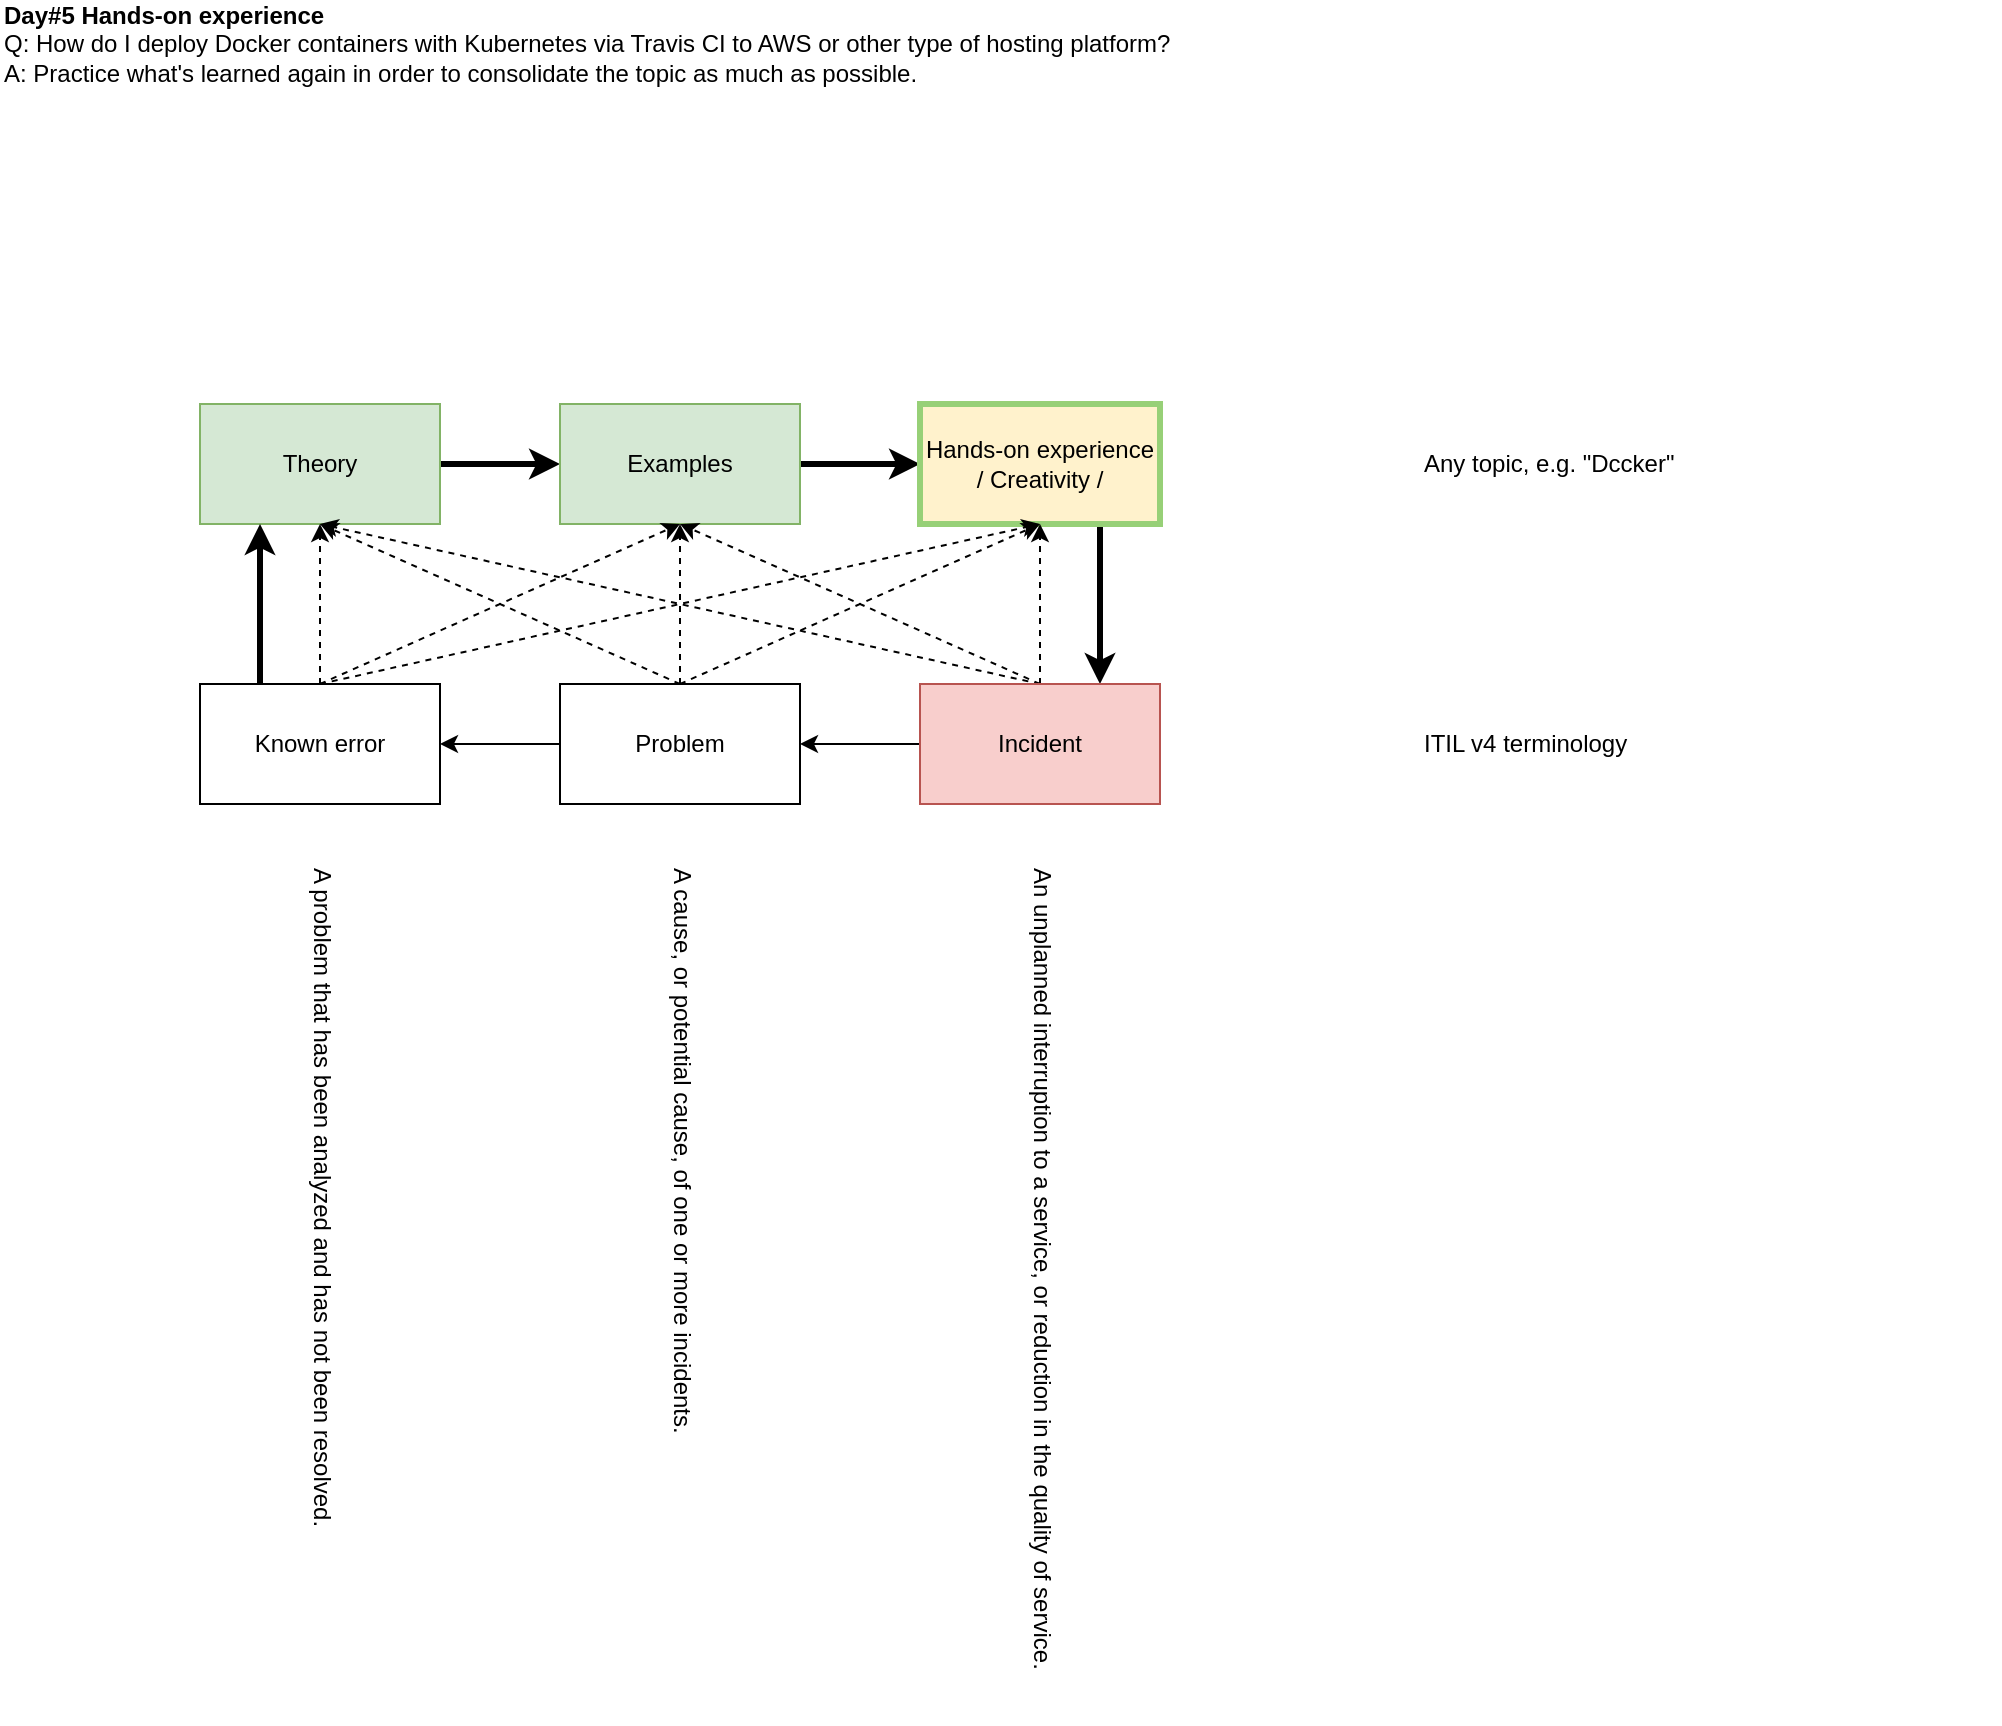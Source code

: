 <mxfile version="12.7.9" type="device"><diagram id="mTZ8QJBRafvJ9utC8ZBF" name="Page-1"><mxGraphModel dx="1408" dy="738" grid="1" gridSize="10" guides="1" tooltips="1" connect="1" arrows="1" fold="1" page="1" pageScale="1" pageWidth="3300" pageHeight="2339" math="0" shadow="0"><root><mxCell id="0"/><mxCell id="1" parent="0"/><mxCell id="nyOTmEneWpb86tjzmUqu-1" value="&lt;b&gt;Day#5 Hands-on experience&lt;br&gt;&lt;/b&gt;Q: How do I deploy Docker containers with Kubernetes via Travis CI to AWS or other type of hosting platform?&lt;br&gt;A: Practice what's learned again in order to consolidate the topic as much as possible." style="text;html=1;strokeColor=none;fillColor=none;align=left;verticalAlign=middle;whiteSpace=wrap;rounded=0;" vertex="1" parent="1"><mxGeometry x="40" y="20" width="1000" height="20" as="geometry"/></mxCell><mxCell id="nyOTmEneWpb86tjzmUqu-6" style="edgeStyle=orthogonalEdgeStyle;rounded=0;orthogonalLoop=1;jettySize=auto;html=1;strokeWidth=3;" edge="1" parent="1" source="nyOTmEneWpb86tjzmUqu-2" target="nyOTmEneWpb86tjzmUqu-3"><mxGeometry relative="1" as="geometry"/></mxCell><mxCell id="nyOTmEneWpb86tjzmUqu-2" value="Theory" style="rounded=0;whiteSpace=wrap;html=1;fillColor=#d5e8d4;strokeColor=#82b366;" vertex="1" parent="1"><mxGeometry x="140" y="210" width="120" height="60" as="geometry"/></mxCell><mxCell id="nyOTmEneWpb86tjzmUqu-7" style="edgeStyle=orthogonalEdgeStyle;rounded=0;orthogonalLoop=1;jettySize=auto;html=1;strokeWidth=3;" edge="1" parent="1" source="nyOTmEneWpb86tjzmUqu-3" target="nyOTmEneWpb86tjzmUqu-4"><mxGeometry relative="1" as="geometry"/></mxCell><mxCell id="nyOTmEneWpb86tjzmUqu-3" value="Examples" style="rounded=0;whiteSpace=wrap;html=1;fillColor=#d5e8d4;strokeColor=#82b366;" vertex="1" parent="1"><mxGeometry x="320" y="210" width="120" height="60" as="geometry"/></mxCell><mxCell id="nyOTmEneWpb86tjzmUqu-15" style="edgeStyle=orthogonalEdgeStyle;rounded=0;orthogonalLoop=1;jettySize=auto;html=1;strokeWidth=3;" edge="1" parent="1" source="nyOTmEneWpb86tjzmUqu-4" target="nyOTmEneWpb86tjzmUqu-10"><mxGeometry relative="1" as="geometry"><Array as="points"><mxPoint x="590" y="320"/><mxPoint x="590" y="320"/></Array></mxGeometry></mxCell><mxCell id="nyOTmEneWpb86tjzmUqu-4" value="Hands-on experience&lt;br&gt;/ Creativity /" style="rounded=0;whiteSpace=wrap;html=1;fillColor=#fff2cc;strokeColor=#97D077;strokeWidth=3;" vertex="1" parent="1"><mxGeometry x="500" y="210" width="120" height="60" as="geometry"/></mxCell><mxCell id="nyOTmEneWpb86tjzmUqu-12" style="edgeStyle=orthogonalEdgeStyle;rounded=0;orthogonalLoop=1;jettySize=auto;html=1;entryX=1;entryY=0.5;entryDx=0;entryDy=0;" edge="1" parent="1" source="nyOTmEneWpb86tjzmUqu-10" target="nyOTmEneWpb86tjzmUqu-11"><mxGeometry relative="1" as="geometry"/></mxCell><mxCell id="nyOTmEneWpb86tjzmUqu-28" style="edgeStyle=none;rounded=0;orthogonalLoop=1;jettySize=auto;html=1;entryX=0.5;entryY=1;entryDx=0;entryDy=0;dashed=1;strokeWidth=1;" edge="1" parent="1" target="nyOTmEneWpb86tjzmUqu-2"><mxGeometry relative="1" as="geometry"><mxPoint x="560" y="350" as="sourcePoint"/></mxGeometry></mxCell><mxCell id="nyOTmEneWpb86tjzmUqu-29" style="edgeStyle=none;rounded=0;orthogonalLoop=1;jettySize=auto;html=1;entryX=0.5;entryY=1;entryDx=0;entryDy=0;dashed=1;strokeWidth=1;exitX=0.5;exitY=0;exitDx=0;exitDy=0;" edge="1" parent="1" source="nyOTmEneWpb86tjzmUqu-10" target="nyOTmEneWpb86tjzmUqu-3"><mxGeometry relative="1" as="geometry"/></mxCell><mxCell id="nyOTmEneWpb86tjzmUqu-30" style="edgeStyle=none;rounded=0;orthogonalLoop=1;jettySize=auto;html=1;exitX=0.5;exitY=0;exitDx=0;exitDy=0;entryX=0.5;entryY=1;entryDx=0;entryDy=0;dashed=1;strokeWidth=1;" edge="1" parent="1" source="nyOTmEneWpb86tjzmUqu-10" target="nyOTmEneWpb86tjzmUqu-4"><mxGeometry relative="1" as="geometry"><Array as="points"><mxPoint x="560" y="310"/></Array></mxGeometry></mxCell><mxCell id="nyOTmEneWpb86tjzmUqu-10" value="Incident" style="rounded=0;whiteSpace=wrap;html=1;fillColor=#f8cecc;strokeColor=#b85450;" vertex="1" parent="1"><mxGeometry x="500" y="350" width="120" height="60" as="geometry"/></mxCell><mxCell id="nyOTmEneWpb86tjzmUqu-16" style="edgeStyle=orthogonalEdgeStyle;rounded=0;orthogonalLoop=1;jettySize=auto;html=1;" edge="1" parent="1" source="nyOTmEneWpb86tjzmUqu-11" target="nyOTmEneWpb86tjzmUqu-14"><mxGeometry relative="1" as="geometry"/></mxCell><mxCell id="nyOTmEneWpb86tjzmUqu-22" style="rounded=0;orthogonalLoop=1;jettySize=auto;html=1;dashed=1;exitX=0.5;exitY=0;exitDx=0;exitDy=0;entryX=0.5;entryY=1;entryDx=0;entryDy=0;" edge="1" parent="1" source="nyOTmEneWpb86tjzmUqu-11" target="nyOTmEneWpb86tjzmUqu-2"><mxGeometry relative="1" as="geometry"/></mxCell><mxCell id="nyOTmEneWpb86tjzmUqu-23" style="edgeStyle=none;rounded=0;orthogonalLoop=1;jettySize=auto;html=1;dashed=1;" edge="1" parent="1" source="nyOTmEneWpb86tjzmUqu-11" target="nyOTmEneWpb86tjzmUqu-3"><mxGeometry relative="1" as="geometry"/></mxCell><mxCell id="nyOTmEneWpb86tjzmUqu-27" style="edgeStyle=none;rounded=0;orthogonalLoop=1;jettySize=auto;html=1;entryX=0.5;entryY=1;entryDx=0;entryDy=0;dashed=1;exitX=0.5;exitY=0;exitDx=0;exitDy=0;" edge="1" parent="1" source="nyOTmEneWpb86tjzmUqu-11" target="nyOTmEneWpb86tjzmUqu-4"><mxGeometry relative="1" as="geometry"/></mxCell><mxCell id="nyOTmEneWpb86tjzmUqu-11" value="Problem" style="rounded=0;whiteSpace=wrap;html=1;" vertex="1" parent="1"><mxGeometry x="320" y="350" width="120" height="60" as="geometry"/></mxCell><mxCell id="nyOTmEneWpb86tjzmUqu-24" style="edgeStyle=none;rounded=0;orthogonalLoop=1;jettySize=auto;html=1;dashed=1;" edge="1" parent="1" source="nyOTmEneWpb86tjzmUqu-14" target="nyOTmEneWpb86tjzmUqu-2"><mxGeometry relative="1" as="geometry"/></mxCell><mxCell id="nyOTmEneWpb86tjzmUqu-25" style="edgeStyle=none;rounded=0;orthogonalLoop=1;jettySize=auto;html=1;entryX=0.5;entryY=1;entryDx=0;entryDy=0;dashed=1;exitX=0.5;exitY=0;exitDx=0;exitDy=0;" edge="1" parent="1" source="nyOTmEneWpb86tjzmUqu-14" target="nyOTmEneWpb86tjzmUqu-3"><mxGeometry relative="1" as="geometry"/></mxCell><mxCell id="nyOTmEneWpb86tjzmUqu-31" style="edgeStyle=none;rounded=0;orthogonalLoop=1;jettySize=auto;html=1;entryX=0.25;entryY=1;entryDx=0;entryDy=0;strokeWidth=3;exitX=0.25;exitY=0;exitDx=0;exitDy=0;" edge="1" parent="1" source="nyOTmEneWpb86tjzmUqu-14" target="nyOTmEneWpb86tjzmUqu-2"><mxGeometry relative="1" as="geometry"/></mxCell><mxCell id="nyOTmEneWpb86tjzmUqu-38" style="edgeStyle=none;rounded=0;orthogonalLoop=1;jettySize=auto;html=1;entryX=0.5;entryY=1;entryDx=0;entryDy=0;strokeWidth=1;exitX=0.5;exitY=0;exitDx=0;exitDy=0;dashed=1;" edge="1" parent="1" source="nyOTmEneWpb86tjzmUqu-14" target="nyOTmEneWpb86tjzmUqu-4"><mxGeometry relative="1" as="geometry"/></mxCell><mxCell id="nyOTmEneWpb86tjzmUqu-14" value="Known error" style="rounded=0;whiteSpace=wrap;html=1;" vertex="1" parent="1"><mxGeometry x="140" y="350" width="120" height="60" as="geometry"/></mxCell><mxCell id="nyOTmEneWpb86tjzmUqu-26" style="edgeStyle=none;rounded=0;orthogonalLoop=1;jettySize=auto;html=1;exitX=0.5;exitY=1;exitDx=0;exitDy=0;dashed=1;" edge="1" parent="1" source="nyOTmEneWpb86tjzmUqu-3" target="nyOTmEneWpb86tjzmUqu-3"><mxGeometry relative="1" as="geometry"/></mxCell><mxCell id="nyOTmEneWpb86tjzmUqu-32" value="Any topic, e.g. &quot;Dccker&quot;" style="text;html=1;strokeColor=none;fillColor=none;align=left;verticalAlign=middle;whiteSpace=wrap;rounded=0;" vertex="1" parent="1"><mxGeometry x="750" y="230" width="150" height="20" as="geometry"/></mxCell><mxCell id="nyOTmEneWpb86tjzmUqu-34" value="ITIL v4 terminology" style="text;html=1;strokeColor=none;fillColor=none;align=left;verticalAlign=middle;whiteSpace=wrap;rounded=0;" vertex="1" parent="1"><mxGeometry x="750" y="370" width="130" height="20" as="geometry"/></mxCell><mxCell id="nyOTmEneWpb86tjzmUqu-35" value="An unplanned interruption to a service, or reduction in the quality of service." style="text;html=1;rotation=90;align=left;verticalAlign=top;" vertex="1" parent="1"><mxGeometry x="345" y="640" width="430" height="30" as="geometry"/></mxCell><mxCell id="nyOTmEneWpb86tjzmUqu-36" value="A cause, or potential cause, of one or more incidents." style="text;html=1;rotation=90;align=left;verticalAlign=top;" vertex="1" parent="1"><mxGeometry x="225" y="580" width="310" height="30" as="geometry"/></mxCell><mxCell id="nyOTmEneWpb86tjzmUqu-37" value="A problem that has been analyzed and has not been resolved." style="text;html=1;rotation=90;align=left;verticalAlign=top;" vertex="1" parent="1"><mxGeometry x="20" y="605" width="360" height="30" as="geometry"/></mxCell></root></mxGraphModel></diagram></mxfile>